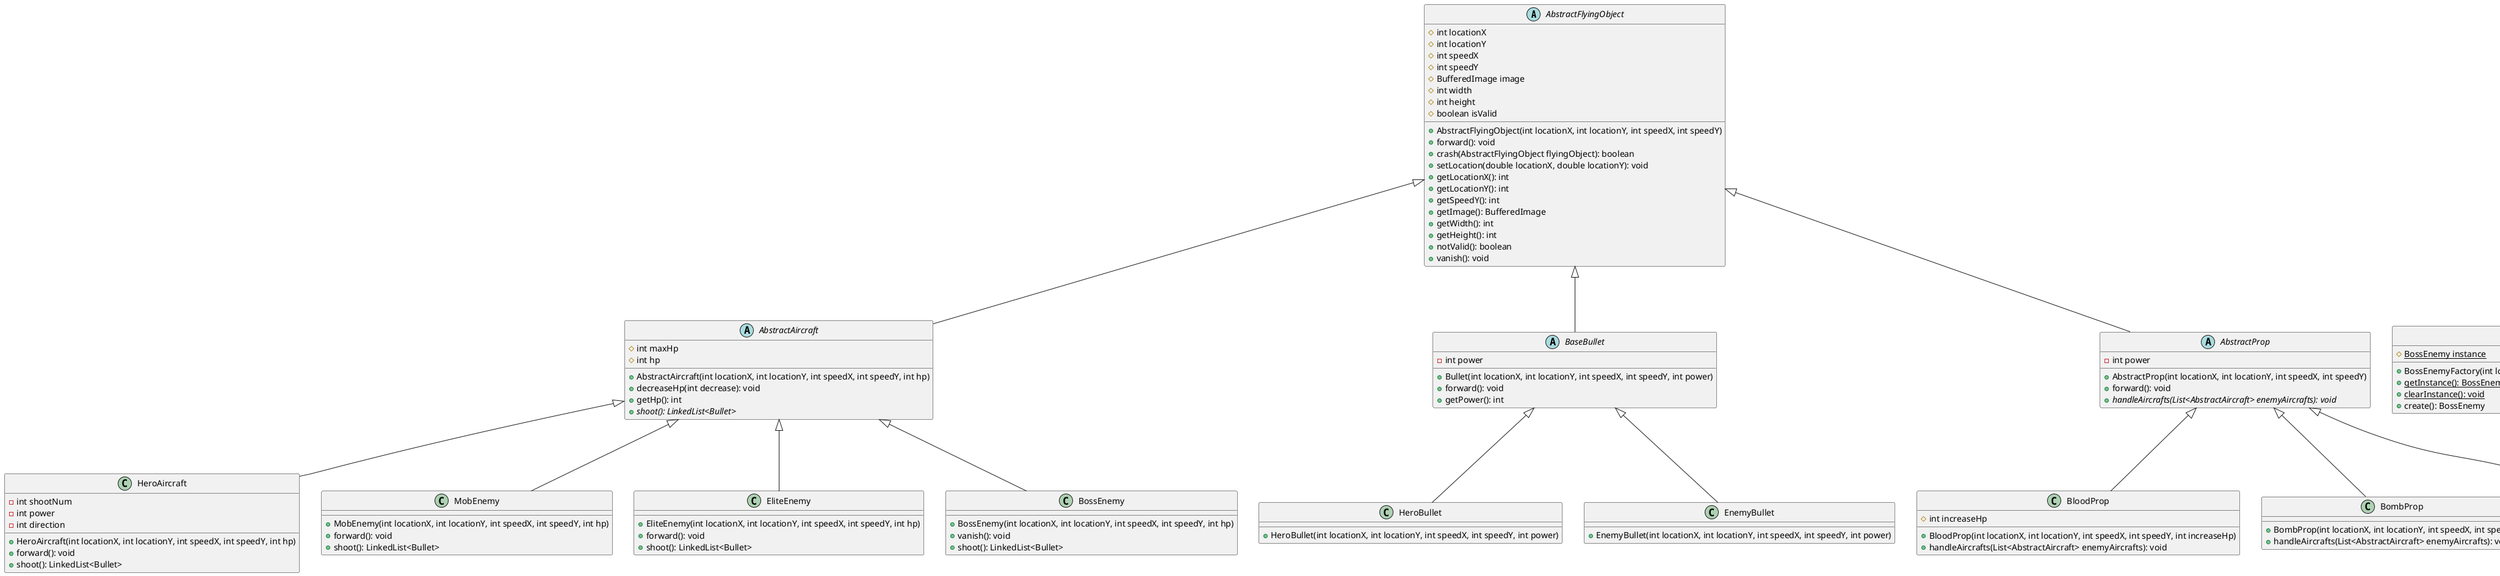 @startuml
'https: //plantuml.com/class-diagram

abstract class AbstractFlyingObject {
    # int locationX
    # int locationY
    # int speedX
    # int speedY
    # BufferedImage image
    # int width
    # int height
    # boolean isValid

    + AbstractFlyingObject(int locationX, int locationY, int speedX, int speedY)
    + forward(): void
    + crash(AbstractFlyingObject flyingObject): boolean
    + setLocation(double locationX, double locationY): void
    + getLocationX(): int
    + getLocationY(): int
    + getSpeedY(): int
    + getImage(): BufferedImage
    + getWidth(): int
    + getHeight(): int
    + notValid(): boolean
    + vanish(): void
}
abstract class AbstractAircraft extends AbstractFlyingObject {
	# int maxHp
    # int hp
    + AbstractAircraft(int locationX, int locationY, int speedX, int speedY, int hp)
    + decreaseHp(int decrease): void
    + getHp(): int
    + {abstract} shoot(): LinkedList<Bullet>
 }

abstract class BaseBullet extends AbstractFlyingObject {
    - int power
    + Bullet(int locationX, int locationY, int speedX, int speedY, int power)
    + forward(): void
	+ getPower(): int
}

class HeroAircraft extends AbstractAircraft {
    - int shootNum
    - int power
    - int direction
    + HeroAircraft(int locationX, int locationY, int speedX, int speedY, int hp)
    + forward(): void
    + shoot(): LinkedList<Bullet>
}

class MobEnemy extends AbstractAircraft {
    + MobEnemy(int locationX, int locationY, int speedX, int speedY, int hp)
    + forward(): void
    + shoot(): LinkedList<Bullet>
}

class EliteEnemy extends AbstractAircraft {
    + EliteEnemy(int locationX, int locationY, int speedX, int speedY, int hp)
    + forward(): void
    + shoot(): LinkedList<Bullet>
}

class BossEnemy extends AbstractAircraft {
    + BossEnemy(int locationX, int locationY, int speedX, int speedY, int hp)
    + vanish(): void
    + shoot(): LinkedList<Bullet>
}

class HeroBullet extends BaseBullet {
    + HeroBullet(int locationX, int locationY, int speedX, int speedY, int power)
}

class EnemyBullet extends BaseBullet {
    + EnemyBullet(int locationX, int locationY, int speedX, int speedY, int power)
}

abstract class AbstractProp extends AbstractFlyingObject {
    - int power
    + AbstractProp(int locationX, int locationY, int speedX, int speedY)
    + forward(): void
	+ {abstract} handleAircrafts(List<AbstractAircraft> enemyAircrafts): void
}

class BloodProp extends AbstractProp {
    # int increaseHp
    + BloodProp(int locationX, int locationY, int speedX, int speedY, int increaseHp)
    + handleAircrafts(List<AbstractAircraft> enemyAircrafts): void
}

class BombProp extends AbstractProp {
    + BombProp(int locationX, int locationY, int speedX, int speedY)
    + handleAircrafts(List<AbstractAircraft> enemyAircrafts): void
}

class BulletProp extends AbstractProp {
    + BulletProp(int locationX, int locationY, int speedX, int speedY)
    + handleAircrafts(List<AbstractAircraft> enemyAircrafts): void
}

interface AbstractAircraftFactory {
    + {abstract} create(): AbstractAircraft
}

class BossEnemyFactory implements AbstractAircraftFactory {
    # {static} BossEnemy instance
    + BossEnemyFactory(int locationX, int locationY, int speedX, int speedY, int hp)
    + {static} getInstance(): BossEnemy
    + {static} clearInstance(): void
    + create(): BossEnemy
}

class EliteEnemyFactory implements AbstractAircraftFactory {
    # int locationX
    # int locationY
    # int speedX
    # int speedY
    # int hp
    + EliteEnemyFactory(int locationX, int locationY, int speedX, int speedY, int hp)
    + create(): EliteEnemy
}

class MobEnemyFactory implements AbstractAircraftFactory {
    # int locationX
    # int locationY
    # int speedX
    # int speedY
    # int hp
    + MobEnemyFactory(int locationX, int locationY, int speedX, int speedY, int hp)
    + {static} getInstance(): BossEnemy
    + {static} clearInstance(): void
    + create(): MobEnemy
}

interface BaseBulletFactory {
    + {abstract} create(): BaseBullet
}

class EnemyBulletFactory implements BaseBulletFactory {
    # int locationX
    # int locationY
    # int speedX
    # int speedY
    # int hp
    + EnemyBulletFactory(int locationX, int locationY, int speedX, int speedY, int power)
    + create(): BaseBullet
}

class HeroBulletFactory implements BaseBulletFactory {
    # int locationX
    # int locationY
    # int speedX
    # int speedY
    # int hp
    + HeroBulletFactory(int locationX, int locationY, int speedX, int speedY, int power)
    + create(): BaseBullet
}

@enduml